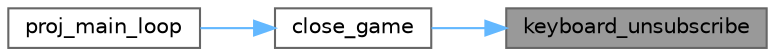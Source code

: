 digraph "keyboard_unsubscribe"
{
 // LATEX_PDF_SIZE
  bgcolor="transparent";
  edge [fontname=Helvetica,fontsize=10,labelfontname=Helvetica,labelfontsize=10];
  node [fontname=Helvetica,fontsize=10,shape=box,height=0.2,width=0.4];
  rankdir="RL";
  Node1 [id="Node000001",label="keyboard_unsubscribe",height=0.2,width=0.4,color="gray40", fillcolor="grey60", style="filled", fontcolor="black",tooltip="Unsubscribes Keyboard interrupts."];
  Node1 -> Node2 [id="edge1_Node000001_Node000002",dir="back",color="steelblue1",style="solid",tooltip=" "];
  Node2 [id="Node000002",label="close_game",height=0.2,width=0.4,color="grey40", fillcolor="white", style="filled",URL="$main_8c.html#aec81fd31e07113d391f595044e270b4f",tooltip="Unsubscribes interruptions of all used devices and closes video mode."];
  Node2 -> Node3 [id="edge2_Node000002_Node000003",dir="back",color="steelblue1",style="solid",tooltip=" "];
  Node3 [id="Node000003",label="proj_main_loop",height=0.2,width=0.4,color="grey40", fillcolor="white", style="filled",URL="$main_8c.html#a2a16f651eccbd248e1ad3b3b924b143b",tooltip="Main loop of the game."];
}
